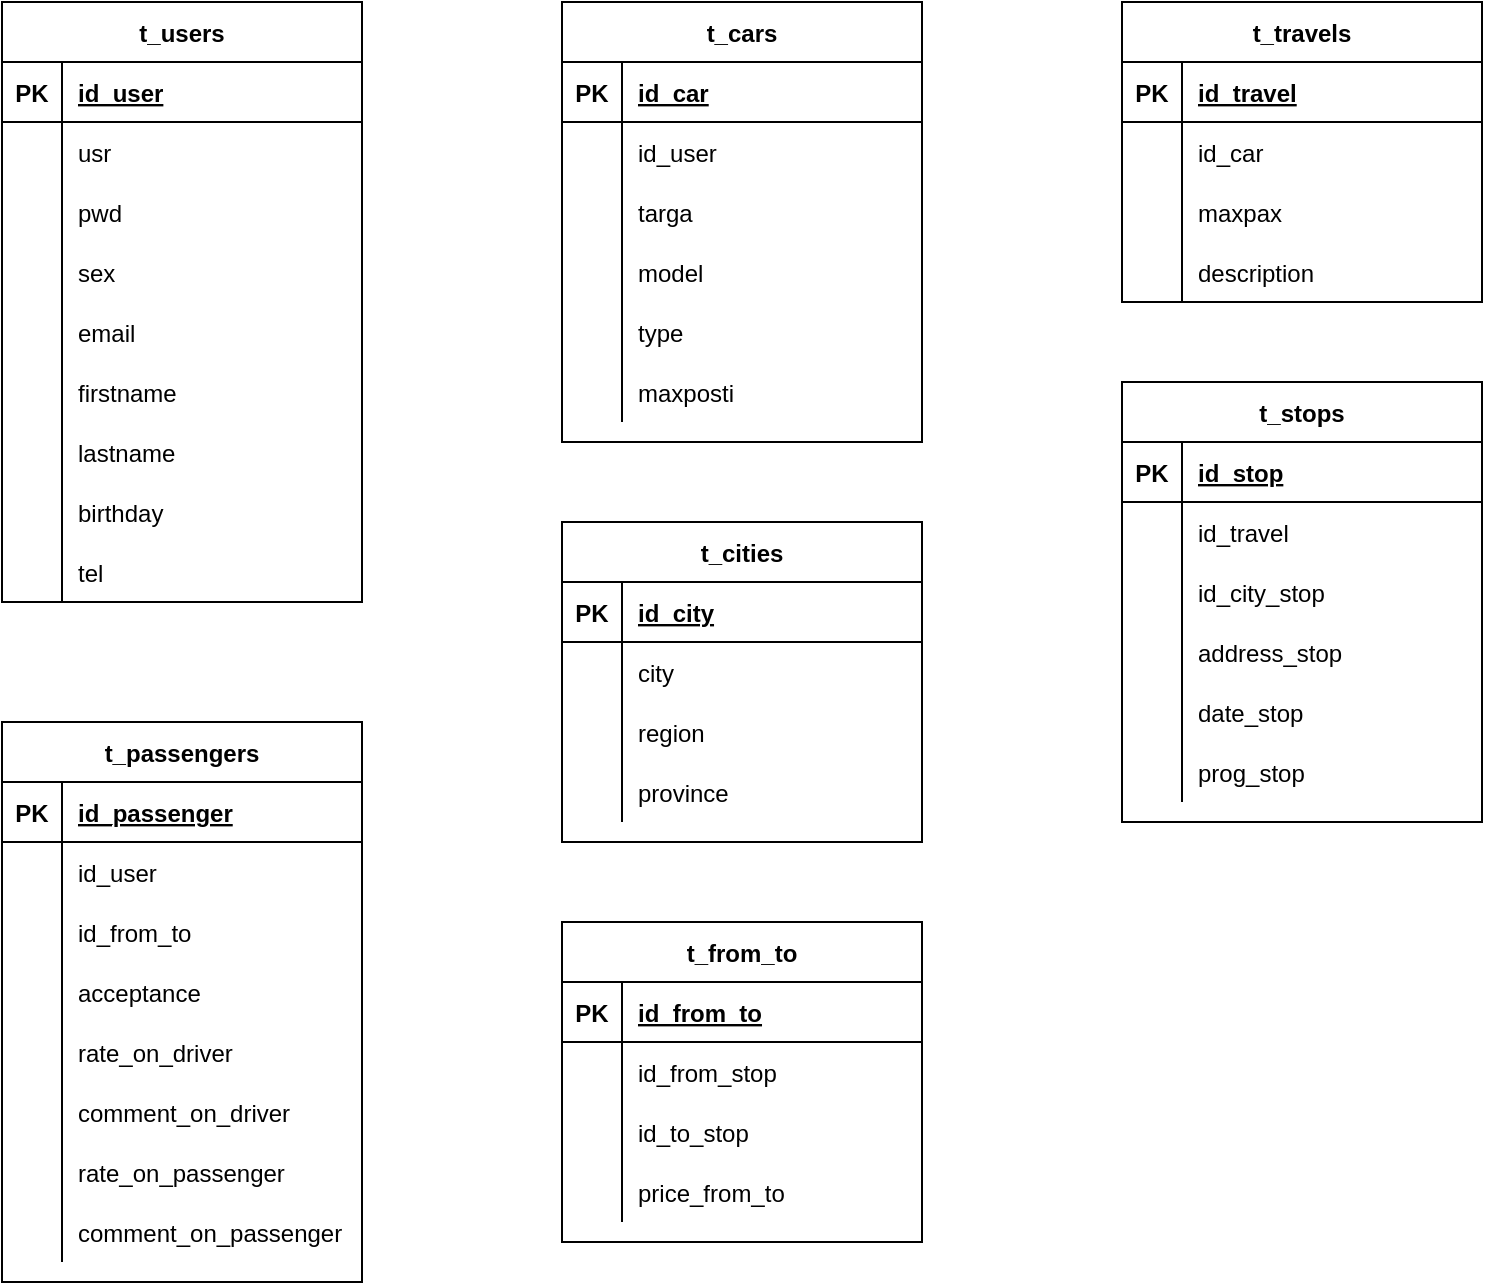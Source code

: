 <mxfile version="14.2.2" type="github"><diagram id="U3V49cINU4xlgrXbktg9" name="Page-1"><mxGraphModel dx="1350" dy="737" grid="1" gridSize="10" guides="1" tooltips="1" connect="1" arrows="1" fold="1" page="1" pageScale="1" pageWidth="827" pageHeight="1169" math="0" shadow="0"><root><mxCell id="LOBTxSA8r6iWvgAC89UQ-0"/><mxCell id="LOBTxSA8r6iWvgAC89UQ-1" parent="LOBTxSA8r6iWvgAC89UQ-0"/><mxCell id="zEpT7atOyI-yJvBCe4QE-1" value="t_users" style="shape=table;startSize=30;container=1;collapsible=1;childLayout=tableLayout;fixedRows=1;rowLines=0;fontStyle=1;align=center;resizeLast=1;" vertex="1" parent="LOBTxSA8r6iWvgAC89UQ-1"><mxGeometry x="40" y="40" width="180" height="300" as="geometry"/></mxCell><mxCell id="zEpT7atOyI-yJvBCe4QE-2" value="" style="shape=partialRectangle;collapsible=0;dropTarget=0;pointerEvents=0;fillColor=none;top=0;left=0;bottom=1;right=0;points=[[0,0.5],[1,0.5]];portConstraint=eastwest;" vertex="1" parent="zEpT7atOyI-yJvBCe4QE-1"><mxGeometry y="30" width="180" height="30" as="geometry"/></mxCell><mxCell id="zEpT7atOyI-yJvBCe4QE-3" value="PK" style="shape=partialRectangle;connectable=0;fillColor=none;top=0;left=0;bottom=0;right=0;fontStyle=1;overflow=hidden;" vertex="1" parent="zEpT7atOyI-yJvBCe4QE-2"><mxGeometry width="30" height="30" as="geometry"/></mxCell><mxCell id="zEpT7atOyI-yJvBCe4QE-4" value="id_user" style="shape=partialRectangle;connectable=0;fillColor=none;top=0;left=0;bottom=0;right=0;align=left;spacingLeft=6;fontStyle=5;overflow=hidden;" vertex="1" parent="zEpT7atOyI-yJvBCe4QE-2"><mxGeometry x="30" width="150" height="30" as="geometry"/></mxCell><mxCell id="zEpT7atOyI-yJvBCe4QE-5" value="" style="shape=partialRectangle;collapsible=0;dropTarget=0;pointerEvents=0;fillColor=none;top=0;left=0;bottom=0;right=0;points=[[0,0.5],[1,0.5]];portConstraint=eastwest;" vertex="1" parent="zEpT7atOyI-yJvBCe4QE-1"><mxGeometry y="60" width="180" height="30" as="geometry"/></mxCell><mxCell id="zEpT7atOyI-yJvBCe4QE-6" value="" style="shape=partialRectangle;connectable=0;fillColor=none;top=0;left=0;bottom=0;right=0;editable=1;overflow=hidden;" vertex="1" parent="zEpT7atOyI-yJvBCe4QE-5"><mxGeometry width="30" height="30" as="geometry"/></mxCell><mxCell id="zEpT7atOyI-yJvBCe4QE-7" value="usr" style="shape=partialRectangle;connectable=0;fillColor=none;top=0;left=0;bottom=0;right=0;align=left;spacingLeft=6;overflow=hidden;" vertex="1" parent="zEpT7atOyI-yJvBCe4QE-5"><mxGeometry x="30" width="150" height="30" as="geometry"/></mxCell><mxCell id="zEpT7atOyI-yJvBCe4QE-8" value="" style="shape=partialRectangle;collapsible=0;dropTarget=0;pointerEvents=0;fillColor=none;top=0;left=0;bottom=0;right=0;points=[[0,0.5],[1,0.5]];portConstraint=eastwest;" vertex="1" parent="zEpT7atOyI-yJvBCe4QE-1"><mxGeometry y="90" width="180" height="30" as="geometry"/></mxCell><mxCell id="zEpT7atOyI-yJvBCe4QE-9" value="" style="shape=partialRectangle;connectable=0;fillColor=none;top=0;left=0;bottom=0;right=0;editable=1;overflow=hidden;" vertex="1" parent="zEpT7atOyI-yJvBCe4QE-8"><mxGeometry width="30" height="30" as="geometry"/></mxCell><mxCell id="zEpT7atOyI-yJvBCe4QE-10" value="pwd" style="shape=partialRectangle;connectable=0;fillColor=none;top=0;left=0;bottom=0;right=0;align=left;spacingLeft=6;overflow=hidden;" vertex="1" parent="zEpT7atOyI-yJvBCe4QE-8"><mxGeometry x="30" width="150" height="30" as="geometry"/></mxCell><mxCell id="zEpT7atOyI-yJvBCe4QE-38" value="" style="shape=partialRectangle;collapsible=0;dropTarget=0;pointerEvents=0;fillColor=none;top=0;left=0;bottom=0;right=0;points=[[0,0.5],[1,0.5]];portConstraint=eastwest;" vertex="1" parent="zEpT7atOyI-yJvBCe4QE-1"><mxGeometry y="120" width="180" height="30" as="geometry"/></mxCell><mxCell id="zEpT7atOyI-yJvBCe4QE-39" value="" style="shape=partialRectangle;connectable=0;fillColor=none;top=0;left=0;bottom=0;right=0;editable=1;overflow=hidden;" vertex="1" parent="zEpT7atOyI-yJvBCe4QE-38"><mxGeometry width="30" height="30" as="geometry"/></mxCell><mxCell id="zEpT7atOyI-yJvBCe4QE-40" value="sex" style="shape=partialRectangle;connectable=0;fillColor=none;top=0;left=0;bottom=0;right=0;align=left;spacingLeft=6;overflow=hidden;" vertex="1" parent="zEpT7atOyI-yJvBCe4QE-38"><mxGeometry x="30" width="150" height="30" as="geometry"/></mxCell><mxCell id="zEpT7atOyI-yJvBCe4QE-50" value="" style="shape=partialRectangle;collapsible=0;dropTarget=0;pointerEvents=0;fillColor=none;top=0;left=0;bottom=0;right=0;points=[[0,0.5],[1,0.5]];portConstraint=eastwest;" vertex="1" parent="zEpT7atOyI-yJvBCe4QE-1"><mxGeometry y="150" width="180" height="30" as="geometry"/></mxCell><mxCell id="zEpT7atOyI-yJvBCe4QE-51" value="" style="shape=partialRectangle;connectable=0;fillColor=none;top=0;left=0;bottom=0;right=0;editable=1;overflow=hidden;" vertex="1" parent="zEpT7atOyI-yJvBCe4QE-50"><mxGeometry width="30" height="30" as="geometry"/></mxCell><mxCell id="zEpT7atOyI-yJvBCe4QE-52" value="email" style="shape=partialRectangle;connectable=0;fillColor=none;top=0;left=0;bottom=0;right=0;align=left;spacingLeft=6;overflow=hidden;" vertex="1" parent="zEpT7atOyI-yJvBCe4QE-50"><mxGeometry x="30" width="150" height="30" as="geometry"/></mxCell><mxCell id="zEpT7atOyI-yJvBCe4QE-11" value="" style="shape=partialRectangle;collapsible=0;dropTarget=0;pointerEvents=0;fillColor=none;top=0;left=0;bottom=0;right=0;points=[[0,0.5],[1,0.5]];portConstraint=eastwest;" vertex="1" parent="zEpT7atOyI-yJvBCe4QE-1"><mxGeometry y="180" width="180" height="30" as="geometry"/></mxCell><mxCell id="zEpT7atOyI-yJvBCe4QE-12" value="" style="shape=partialRectangle;connectable=0;fillColor=none;top=0;left=0;bottom=0;right=0;editable=1;overflow=hidden;" vertex="1" parent="zEpT7atOyI-yJvBCe4QE-11"><mxGeometry width="30" height="30" as="geometry"/></mxCell><mxCell id="zEpT7atOyI-yJvBCe4QE-13" value="firstname" style="shape=partialRectangle;connectable=0;fillColor=none;top=0;left=0;bottom=0;right=0;align=left;spacingLeft=6;overflow=hidden;" vertex="1" parent="zEpT7atOyI-yJvBCe4QE-11"><mxGeometry x="30" width="150" height="30" as="geometry"/></mxCell><mxCell id="zEpT7atOyI-yJvBCe4QE-35" value="" style="shape=partialRectangle;collapsible=0;dropTarget=0;pointerEvents=0;fillColor=none;top=0;left=0;bottom=0;right=0;points=[[0,0.5],[1,0.5]];portConstraint=eastwest;" vertex="1" parent="zEpT7atOyI-yJvBCe4QE-1"><mxGeometry y="210" width="180" height="30" as="geometry"/></mxCell><mxCell id="zEpT7atOyI-yJvBCe4QE-36" value="" style="shape=partialRectangle;connectable=0;fillColor=none;top=0;left=0;bottom=0;right=0;editable=1;overflow=hidden;" vertex="1" parent="zEpT7atOyI-yJvBCe4QE-35"><mxGeometry width="30" height="30" as="geometry"/></mxCell><mxCell id="zEpT7atOyI-yJvBCe4QE-37" value="lastname" style="shape=partialRectangle;connectable=0;fillColor=none;top=0;left=0;bottom=0;right=0;align=left;spacingLeft=6;overflow=hidden;" vertex="1" parent="zEpT7atOyI-yJvBCe4QE-35"><mxGeometry x="30" width="150" height="30" as="geometry"/></mxCell><mxCell id="zEpT7atOyI-yJvBCe4QE-41" value="" style="shape=partialRectangle;collapsible=0;dropTarget=0;pointerEvents=0;fillColor=none;top=0;left=0;bottom=0;right=0;points=[[0,0.5],[1,0.5]];portConstraint=eastwest;" vertex="1" parent="zEpT7atOyI-yJvBCe4QE-1"><mxGeometry y="240" width="180" height="30" as="geometry"/></mxCell><mxCell id="zEpT7atOyI-yJvBCe4QE-42" value="" style="shape=partialRectangle;connectable=0;fillColor=none;top=0;left=0;bottom=0;right=0;editable=1;overflow=hidden;" vertex="1" parent="zEpT7atOyI-yJvBCe4QE-41"><mxGeometry width="30" height="30" as="geometry"/></mxCell><mxCell id="zEpT7atOyI-yJvBCe4QE-43" value="birthday" style="shape=partialRectangle;connectable=0;fillColor=none;top=0;left=0;bottom=0;right=0;align=left;spacingLeft=6;overflow=hidden;" vertex="1" parent="zEpT7atOyI-yJvBCe4QE-41"><mxGeometry x="30" width="150" height="30" as="geometry"/></mxCell><mxCell id="zEpT7atOyI-yJvBCe4QE-103" value="" style="shape=partialRectangle;collapsible=0;dropTarget=0;pointerEvents=0;fillColor=none;top=0;left=0;bottom=0;right=0;points=[[0,0.5],[1,0.5]];portConstraint=eastwest;" vertex="1" parent="zEpT7atOyI-yJvBCe4QE-1"><mxGeometry y="270" width="180" height="30" as="geometry"/></mxCell><mxCell id="zEpT7atOyI-yJvBCe4QE-104" value="" style="shape=partialRectangle;connectable=0;fillColor=none;top=0;left=0;bottom=0;right=0;editable=1;overflow=hidden;" vertex="1" parent="zEpT7atOyI-yJvBCe4QE-103"><mxGeometry width="30" height="30" as="geometry"/></mxCell><mxCell id="zEpT7atOyI-yJvBCe4QE-105" value="tel" style="shape=partialRectangle;connectable=0;fillColor=none;top=0;left=0;bottom=0;right=0;align=left;spacingLeft=6;overflow=hidden;" vertex="1" parent="zEpT7atOyI-yJvBCe4QE-103"><mxGeometry x="30" width="150" height="30" as="geometry"/></mxCell><mxCell id="zEpT7atOyI-yJvBCe4QE-19" value="t_cars" style="shape=table;startSize=30;container=1;collapsible=1;childLayout=tableLayout;fixedRows=1;rowLines=0;fontStyle=1;align=center;resizeLast=1;" vertex="1" parent="LOBTxSA8r6iWvgAC89UQ-1"><mxGeometry x="320" y="40" width="180" height="220" as="geometry"/></mxCell><mxCell id="zEpT7atOyI-yJvBCe4QE-20" value="" style="shape=partialRectangle;collapsible=0;dropTarget=0;pointerEvents=0;fillColor=none;top=0;left=0;bottom=1;right=0;points=[[0,0.5],[1,0.5]];portConstraint=eastwest;" vertex="1" parent="zEpT7atOyI-yJvBCe4QE-19"><mxGeometry y="30" width="180" height="30" as="geometry"/></mxCell><mxCell id="zEpT7atOyI-yJvBCe4QE-21" value="PK" style="shape=partialRectangle;connectable=0;fillColor=none;top=0;left=0;bottom=0;right=0;fontStyle=1;overflow=hidden;" vertex="1" parent="zEpT7atOyI-yJvBCe4QE-20"><mxGeometry width="30" height="30" as="geometry"/></mxCell><mxCell id="zEpT7atOyI-yJvBCe4QE-22" value="id_car" style="shape=partialRectangle;connectable=0;fillColor=none;top=0;left=0;bottom=0;right=0;align=left;spacingLeft=6;fontStyle=5;overflow=hidden;" vertex="1" parent="zEpT7atOyI-yJvBCe4QE-20"><mxGeometry x="30" width="150" height="30" as="geometry"/></mxCell><mxCell id="zEpT7atOyI-yJvBCe4QE-23" value="" style="shape=partialRectangle;collapsible=0;dropTarget=0;pointerEvents=0;fillColor=none;top=0;left=0;bottom=0;right=0;points=[[0,0.5],[1,0.5]];portConstraint=eastwest;" vertex="1" parent="zEpT7atOyI-yJvBCe4QE-19"><mxGeometry y="60" width="180" height="30" as="geometry"/></mxCell><mxCell id="zEpT7atOyI-yJvBCe4QE-24" value="" style="shape=partialRectangle;connectable=0;fillColor=none;top=0;left=0;bottom=0;right=0;editable=1;overflow=hidden;" vertex="1" parent="zEpT7atOyI-yJvBCe4QE-23"><mxGeometry width="30" height="30" as="geometry"/></mxCell><mxCell id="zEpT7atOyI-yJvBCe4QE-25" value="id_user" style="shape=partialRectangle;connectable=0;fillColor=none;top=0;left=0;bottom=0;right=0;align=left;spacingLeft=6;overflow=hidden;" vertex="1" parent="zEpT7atOyI-yJvBCe4QE-23"><mxGeometry x="30" width="150" height="30" as="geometry"/></mxCell><mxCell id="zEpT7atOyI-yJvBCe4QE-26" value="" style="shape=partialRectangle;collapsible=0;dropTarget=0;pointerEvents=0;fillColor=none;top=0;left=0;bottom=0;right=0;points=[[0,0.5],[1,0.5]];portConstraint=eastwest;" vertex="1" parent="zEpT7atOyI-yJvBCe4QE-19"><mxGeometry y="90" width="180" height="30" as="geometry"/></mxCell><mxCell id="zEpT7atOyI-yJvBCe4QE-27" value="" style="shape=partialRectangle;connectable=0;fillColor=none;top=0;left=0;bottom=0;right=0;editable=1;overflow=hidden;" vertex="1" parent="zEpT7atOyI-yJvBCe4QE-26"><mxGeometry width="30" height="30" as="geometry"/></mxCell><mxCell id="zEpT7atOyI-yJvBCe4QE-28" value="targa" style="shape=partialRectangle;connectable=0;fillColor=none;top=0;left=0;bottom=0;right=0;align=left;spacingLeft=6;overflow=hidden;" vertex="1" parent="zEpT7atOyI-yJvBCe4QE-26"><mxGeometry x="30" width="150" height="30" as="geometry"/></mxCell><mxCell id="zEpT7atOyI-yJvBCe4QE-29" value="" style="shape=partialRectangle;collapsible=0;dropTarget=0;pointerEvents=0;fillColor=none;top=0;left=0;bottom=0;right=0;points=[[0,0.5],[1,0.5]];portConstraint=eastwest;" vertex="1" parent="zEpT7atOyI-yJvBCe4QE-19"><mxGeometry y="120" width="180" height="30" as="geometry"/></mxCell><mxCell id="zEpT7atOyI-yJvBCe4QE-30" value="" style="shape=partialRectangle;connectable=0;fillColor=none;top=0;left=0;bottom=0;right=0;editable=1;overflow=hidden;" vertex="1" parent="zEpT7atOyI-yJvBCe4QE-29"><mxGeometry width="30" height="30" as="geometry"/></mxCell><mxCell id="zEpT7atOyI-yJvBCe4QE-31" value="model" style="shape=partialRectangle;connectable=0;fillColor=none;top=0;left=0;bottom=0;right=0;align=left;spacingLeft=6;overflow=hidden;" vertex="1" parent="zEpT7atOyI-yJvBCe4QE-29"><mxGeometry x="30" width="150" height="30" as="geometry"/></mxCell><mxCell id="zEpT7atOyI-yJvBCe4QE-44" value="" style="shape=partialRectangle;collapsible=0;dropTarget=0;pointerEvents=0;fillColor=none;top=0;left=0;bottom=0;right=0;points=[[0,0.5],[1,0.5]];portConstraint=eastwest;" vertex="1" parent="zEpT7atOyI-yJvBCe4QE-19"><mxGeometry y="150" width="180" height="30" as="geometry"/></mxCell><mxCell id="zEpT7atOyI-yJvBCe4QE-45" value="" style="shape=partialRectangle;connectable=0;fillColor=none;top=0;left=0;bottom=0;right=0;editable=1;overflow=hidden;" vertex="1" parent="zEpT7atOyI-yJvBCe4QE-44"><mxGeometry width="30" height="30" as="geometry"/></mxCell><mxCell id="zEpT7atOyI-yJvBCe4QE-46" value="type" style="shape=partialRectangle;connectable=0;fillColor=none;top=0;left=0;bottom=0;right=0;align=left;spacingLeft=6;overflow=hidden;" vertex="1" parent="zEpT7atOyI-yJvBCe4QE-44"><mxGeometry x="30" width="150" height="30" as="geometry"/></mxCell><mxCell id="zEpT7atOyI-yJvBCe4QE-47" value="" style="shape=partialRectangle;collapsible=0;dropTarget=0;pointerEvents=0;fillColor=none;top=0;left=0;bottom=0;right=0;points=[[0,0.5],[1,0.5]];portConstraint=eastwest;" vertex="1" parent="zEpT7atOyI-yJvBCe4QE-19"><mxGeometry y="180" width="180" height="30" as="geometry"/></mxCell><mxCell id="zEpT7atOyI-yJvBCe4QE-48" value="" style="shape=partialRectangle;connectable=0;fillColor=none;top=0;left=0;bottom=0;right=0;editable=1;overflow=hidden;" vertex="1" parent="zEpT7atOyI-yJvBCe4QE-47"><mxGeometry width="30" height="30" as="geometry"/></mxCell><mxCell id="zEpT7atOyI-yJvBCe4QE-49" value="maxposti" style="shape=partialRectangle;connectable=0;fillColor=none;top=0;left=0;bottom=0;right=0;align=left;spacingLeft=6;overflow=hidden;" vertex="1" parent="zEpT7atOyI-yJvBCe4QE-47"><mxGeometry x="30" width="150" height="30" as="geometry"/></mxCell><mxCell id="zEpT7atOyI-yJvBCe4QE-53" value="t_travels" style="shape=table;startSize=30;container=1;collapsible=1;childLayout=tableLayout;fixedRows=1;rowLines=0;fontStyle=1;align=center;resizeLast=1;" vertex="1" parent="LOBTxSA8r6iWvgAC89UQ-1"><mxGeometry x="600" y="40" width="180" height="150" as="geometry"/></mxCell><mxCell id="zEpT7atOyI-yJvBCe4QE-54" value="" style="shape=partialRectangle;collapsible=0;dropTarget=0;pointerEvents=0;fillColor=none;top=0;left=0;bottom=1;right=0;points=[[0,0.5],[1,0.5]];portConstraint=eastwest;" vertex="1" parent="zEpT7atOyI-yJvBCe4QE-53"><mxGeometry y="30" width="180" height="30" as="geometry"/></mxCell><mxCell id="zEpT7atOyI-yJvBCe4QE-55" value="PK" style="shape=partialRectangle;connectable=0;fillColor=none;top=0;left=0;bottom=0;right=0;fontStyle=1;overflow=hidden;" vertex="1" parent="zEpT7atOyI-yJvBCe4QE-54"><mxGeometry width="30" height="30" as="geometry"/></mxCell><mxCell id="zEpT7atOyI-yJvBCe4QE-56" value="id_travel" style="shape=partialRectangle;connectable=0;fillColor=none;top=0;left=0;bottom=0;right=0;align=left;spacingLeft=6;fontStyle=5;overflow=hidden;" vertex="1" parent="zEpT7atOyI-yJvBCe4QE-54"><mxGeometry x="30" width="150" height="30" as="geometry"/></mxCell><mxCell id="zEpT7atOyI-yJvBCe4QE-100" value="" style="shape=partialRectangle;collapsible=0;dropTarget=0;pointerEvents=0;fillColor=none;top=0;left=0;bottom=0;right=0;points=[[0,0.5],[1,0.5]];portConstraint=eastwest;" vertex="1" parent="zEpT7atOyI-yJvBCe4QE-53"><mxGeometry y="60" width="180" height="30" as="geometry"/></mxCell><mxCell id="zEpT7atOyI-yJvBCe4QE-101" value="" style="shape=partialRectangle;connectable=0;fillColor=none;top=0;left=0;bottom=0;right=0;editable=1;overflow=hidden;" vertex="1" parent="zEpT7atOyI-yJvBCe4QE-100"><mxGeometry width="30" height="30" as="geometry"/></mxCell><mxCell id="zEpT7atOyI-yJvBCe4QE-102" value="id_car" style="shape=partialRectangle;connectable=0;fillColor=none;top=0;left=0;bottom=0;right=0;align=left;spacingLeft=6;overflow=hidden;" vertex="1" parent="zEpT7atOyI-yJvBCe4QE-100"><mxGeometry x="30" width="150" height="30" as="geometry"/></mxCell><mxCell id="zEpT7atOyI-yJvBCe4QE-106" value="" style="shape=partialRectangle;collapsible=0;dropTarget=0;pointerEvents=0;fillColor=none;top=0;left=0;bottom=0;right=0;points=[[0,0.5],[1,0.5]];portConstraint=eastwest;" vertex="1" parent="zEpT7atOyI-yJvBCe4QE-53"><mxGeometry y="90" width="180" height="30" as="geometry"/></mxCell><mxCell id="zEpT7atOyI-yJvBCe4QE-107" value="" style="shape=partialRectangle;connectable=0;fillColor=none;top=0;left=0;bottom=0;right=0;editable=1;overflow=hidden;" vertex="1" parent="zEpT7atOyI-yJvBCe4QE-106"><mxGeometry width="30" height="30" as="geometry"/></mxCell><mxCell id="zEpT7atOyI-yJvBCe4QE-108" value="maxpax" style="shape=partialRectangle;connectable=0;fillColor=none;top=0;left=0;bottom=0;right=0;align=left;spacingLeft=6;overflow=hidden;" vertex="1" parent="zEpT7atOyI-yJvBCe4QE-106"><mxGeometry x="30" width="150" height="30" as="geometry"/></mxCell><mxCell id="zEpT7atOyI-yJvBCe4QE-57" value="" style="shape=partialRectangle;collapsible=0;dropTarget=0;pointerEvents=0;fillColor=none;top=0;left=0;bottom=0;right=0;points=[[0,0.5],[1,0.5]];portConstraint=eastwest;" vertex="1" parent="zEpT7atOyI-yJvBCe4QE-53"><mxGeometry y="120" width="180" height="30" as="geometry"/></mxCell><mxCell id="zEpT7atOyI-yJvBCe4QE-58" value="" style="shape=partialRectangle;connectable=0;fillColor=none;top=0;left=0;bottom=0;right=0;editable=1;overflow=hidden;" vertex="1" parent="zEpT7atOyI-yJvBCe4QE-57"><mxGeometry width="30" height="30" as="geometry"/></mxCell><mxCell id="zEpT7atOyI-yJvBCe4QE-59" value="description" style="shape=partialRectangle;connectable=0;fillColor=none;top=0;left=0;bottom=0;right=0;align=left;spacingLeft=6;overflow=hidden;" vertex="1" parent="zEpT7atOyI-yJvBCe4QE-57"><mxGeometry x="30" width="150" height="30" as="geometry"/></mxCell><mxCell id="zEpT7atOyI-yJvBCe4QE-109" value="t_cities" style="shape=table;startSize=30;container=1;collapsible=1;childLayout=tableLayout;fixedRows=1;rowLines=0;fontStyle=1;align=center;resizeLast=1;" vertex="1" parent="LOBTxSA8r6iWvgAC89UQ-1"><mxGeometry x="320" y="300" width="180" height="160" as="geometry"/></mxCell><mxCell id="zEpT7atOyI-yJvBCe4QE-110" value="" style="shape=partialRectangle;collapsible=0;dropTarget=0;pointerEvents=0;fillColor=none;top=0;left=0;bottom=1;right=0;points=[[0,0.5],[1,0.5]];portConstraint=eastwest;" vertex="1" parent="zEpT7atOyI-yJvBCe4QE-109"><mxGeometry y="30" width="180" height="30" as="geometry"/></mxCell><mxCell id="zEpT7atOyI-yJvBCe4QE-111" value="PK" style="shape=partialRectangle;connectable=0;fillColor=none;top=0;left=0;bottom=0;right=0;fontStyle=1;overflow=hidden;" vertex="1" parent="zEpT7atOyI-yJvBCe4QE-110"><mxGeometry width="30" height="30" as="geometry"/></mxCell><mxCell id="zEpT7atOyI-yJvBCe4QE-112" value="id_city" style="shape=partialRectangle;connectable=0;fillColor=none;top=0;left=0;bottom=0;right=0;align=left;spacingLeft=6;fontStyle=5;overflow=hidden;" vertex="1" parent="zEpT7atOyI-yJvBCe4QE-110"><mxGeometry x="30" width="150" height="30" as="geometry"/></mxCell><mxCell id="zEpT7atOyI-yJvBCe4QE-113" value="" style="shape=partialRectangle;collapsible=0;dropTarget=0;pointerEvents=0;fillColor=none;top=0;left=0;bottom=0;right=0;points=[[0,0.5],[1,0.5]];portConstraint=eastwest;" vertex="1" parent="zEpT7atOyI-yJvBCe4QE-109"><mxGeometry y="60" width="180" height="30" as="geometry"/></mxCell><mxCell id="zEpT7atOyI-yJvBCe4QE-114" value="" style="shape=partialRectangle;connectable=0;fillColor=none;top=0;left=0;bottom=0;right=0;editable=1;overflow=hidden;" vertex="1" parent="zEpT7atOyI-yJvBCe4QE-113"><mxGeometry width="30" height="30" as="geometry"/></mxCell><mxCell id="zEpT7atOyI-yJvBCe4QE-115" value="city" style="shape=partialRectangle;connectable=0;fillColor=none;top=0;left=0;bottom=0;right=0;align=left;spacingLeft=6;overflow=hidden;" vertex="1" parent="zEpT7atOyI-yJvBCe4QE-113"><mxGeometry x="30" width="150" height="30" as="geometry"/></mxCell><mxCell id="zEpT7atOyI-yJvBCe4QE-116" value="" style="shape=partialRectangle;collapsible=0;dropTarget=0;pointerEvents=0;fillColor=none;top=0;left=0;bottom=0;right=0;points=[[0,0.5],[1,0.5]];portConstraint=eastwest;" vertex="1" parent="zEpT7atOyI-yJvBCe4QE-109"><mxGeometry y="90" width="180" height="30" as="geometry"/></mxCell><mxCell id="zEpT7atOyI-yJvBCe4QE-117" value="" style="shape=partialRectangle;connectable=0;fillColor=none;top=0;left=0;bottom=0;right=0;editable=1;overflow=hidden;" vertex="1" parent="zEpT7atOyI-yJvBCe4QE-116"><mxGeometry width="30" height="30" as="geometry"/></mxCell><mxCell id="zEpT7atOyI-yJvBCe4QE-118" value="region" style="shape=partialRectangle;connectable=0;fillColor=none;top=0;left=0;bottom=0;right=0;align=left;spacingLeft=6;overflow=hidden;" vertex="1" parent="zEpT7atOyI-yJvBCe4QE-116"><mxGeometry x="30" width="150" height="30" as="geometry"/></mxCell><mxCell id="zEpT7atOyI-yJvBCe4QE-119" value="" style="shape=partialRectangle;collapsible=0;dropTarget=0;pointerEvents=0;fillColor=none;top=0;left=0;bottom=0;right=0;points=[[0,0.5],[1,0.5]];portConstraint=eastwest;" vertex="1" parent="zEpT7atOyI-yJvBCe4QE-109"><mxGeometry y="120" width="180" height="30" as="geometry"/></mxCell><mxCell id="zEpT7atOyI-yJvBCe4QE-120" value="" style="shape=partialRectangle;connectable=0;fillColor=none;top=0;left=0;bottom=0;right=0;editable=1;overflow=hidden;" vertex="1" parent="zEpT7atOyI-yJvBCe4QE-119"><mxGeometry width="30" height="30" as="geometry"/></mxCell><mxCell id="zEpT7atOyI-yJvBCe4QE-121" value="province" style="shape=partialRectangle;connectable=0;fillColor=none;top=0;left=0;bottom=0;right=0;align=left;spacingLeft=6;overflow=hidden;" vertex="1" parent="zEpT7atOyI-yJvBCe4QE-119"><mxGeometry x="30" width="150" height="30" as="geometry"/></mxCell><mxCell id="zEpT7atOyI-yJvBCe4QE-135" value="t_passengers" style="shape=table;startSize=30;container=1;collapsible=1;childLayout=tableLayout;fixedRows=1;rowLines=0;fontStyle=1;align=center;resizeLast=1;" vertex="1" parent="LOBTxSA8r6iWvgAC89UQ-1"><mxGeometry x="40" y="400" width="180" height="280" as="geometry"/></mxCell><mxCell id="zEpT7atOyI-yJvBCe4QE-136" value="" style="shape=partialRectangle;collapsible=0;dropTarget=0;pointerEvents=0;fillColor=none;top=0;left=0;bottom=1;right=0;points=[[0,0.5],[1,0.5]];portConstraint=eastwest;" vertex="1" parent="zEpT7atOyI-yJvBCe4QE-135"><mxGeometry y="30" width="180" height="30" as="geometry"/></mxCell><mxCell id="zEpT7atOyI-yJvBCe4QE-137" value="PK" style="shape=partialRectangle;connectable=0;fillColor=none;top=0;left=0;bottom=0;right=0;fontStyle=1;overflow=hidden;" vertex="1" parent="zEpT7atOyI-yJvBCe4QE-136"><mxGeometry width="30" height="30" as="geometry"/></mxCell><mxCell id="zEpT7atOyI-yJvBCe4QE-138" value="id_passenger" style="shape=partialRectangle;connectable=0;fillColor=none;top=0;left=0;bottom=0;right=0;align=left;spacingLeft=6;fontStyle=5;overflow=hidden;" vertex="1" parent="zEpT7atOyI-yJvBCe4QE-136"><mxGeometry x="30" width="150" height="30" as="geometry"/></mxCell><mxCell id="zEpT7atOyI-yJvBCe4QE-139" value="" style="shape=partialRectangle;collapsible=0;dropTarget=0;pointerEvents=0;fillColor=none;top=0;left=0;bottom=0;right=0;points=[[0,0.5],[1,0.5]];portConstraint=eastwest;" vertex="1" parent="zEpT7atOyI-yJvBCe4QE-135"><mxGeometry y="60" width="180" height="30" as="geometry"/></mxCell><mxCell id="zEpT7atOyI-yJvBCe4QE-140" value="" style="shape=partialRectangle;connectable=0;fillColor=none;top=0;left=0;bottom=0;right=0;editable=1;overflow=hidden;" vertex="1" parent="zEpT7atOyI-yJvBCe4QE-139"><mxGeometry width="30" height="30" as="geometry"/></mxCell><mxCell id="zEpT7atOyI-yJvBCe4QE-141" value="id_user" style="shape=partialRectangle;connectable=0;fillColor=none;top=0;left=0;bottom=0;right=0;align=left;spacingLeft=6;overflow=hidden;" vertex="1" parent="zEpT7atOyI-yJvBCe4QE-139"><mxGeometry x="30" width="150" height="30" as="geometry"/></mxCell><mxCell id="zEpT7atOyI-yJvBCe4QE-142" value="" style="shape=partialRectangle;collapsible=0;dropTarget=0;pointerEvents=0;fillColor=none;top=0;left=0;bottom=0;right=0;points=[[0,0.5],[1,0.5]];portConstraint=eastwest;" vertex="1" parent="zEpT7atOyI-yJvBCe4QE-135"><mxGeometry y="90" width="180" height="30" as="geometry"/></mxCell><mxCell id="zEpT7atOyI-yJvBCe4QE-143" value="" style="shape=partialRectangle;connectable=0;fillColor=none;top=0;left=0;bottom=0;right=0;editable=1;overflow=hidden;" vertex="1" parent="zEpT7atOyI-yJvBCe4QE-142"><mxGeometry width="30" height="30" as="geometry"/></mxCell><mxCell id="zEpT7atOyI-yJvBCe4QE-144" value="id_from_to" style="shape=partialRectangle;connectable=0;fillColor=none;top=0;left=0;bottom=0;right=0;align=left;spacingLeft=6;overflow=hidden;" vertex="1" parent="zEpT7atOyI-yJvBCe4QE-142"><mxGeometry x="30" width="150" height="30" as="geometry"/></mxCell><mxCell id="zEpT7atOyI-yJvBCe4QE-145" value="" style="shape=partialRectangle;collapsible=0;dropTarget=0;pointerEvents=0;fillColor=none;top=0;left=0;bottom=0;right=0;points=[[0,0.5],[1,0.5]];portConstraint=eastwest;" vertex="1" parent="zEpT7atOyI-yJvBCe4QE-135"><mxGeometry y="120" width="180" height="30" as="geometry"/></mxCell><mxCell id="zEpT7atOyI-yJvBCe4QE-146" value="" style="shape=partialRectangle;connectable=0;fillColor=none;top=0;left=0;bottom=0;right=0;editable=1;overflow=hidden;" vertex="1" parent="zEpT7atOyI-yJvBCe4QE-145"><mxGeometry width="30" height="30" as="geometry"/></mxCell><mxCell id="zEpT7atOyI-yJvBCe4QE-147" value="acceptance" style="shape=partialRectangle;connectable=0;fillColor=none;top=0;left=0;bottom=0;right=0;align=left;spacingLeft=6;overflow=hidden;" vertex="1" parent="zEpT7atOyI-yJvBCe4QE-145"><mxGeometry x="30" width="150" height="30" as="geometry"/></mxCell><mxCell id="zEpT7atOyI-yJvBCe4QE-148" value="" style="shape=partialRectangle;collapsible=0;dropTarget=0;pointerEvents=0;fillColor=none;top=0;left=0;bottom=0;right=0;points=[[0,0.5],[1,0.5]];portConstraint=eastwest;" vertex="1" parent="zEpT7atOyI-yJvBCe4QE-135"><mxGeometry y="150" width="180" height="30" as="geometry"/></mxCell><mxCell id="zEpT7atOyI-yJvBCe4QE-149" value="" style="shape=partialRectangle;connectable=0;fillColor=none;top=0;left=0;bottom=0;right=0;editable=1;overflow=hidden;" vertex="1" parent="zEpT7atOyI-yJvBCe4QE-148"><mxGeometry width="30" height="30" as="geometry"/></mxCell><mxCell id="zEpT7atOyI-yJvBCe4QE-150" value="rate_on_driver" style="shape=partialRectangle;connectable=0;fillColor=none;top=0;left=0;bottom=0;right=0;align=left;spacingLeft=6;overflow=hidden;" vertex="1" parent="zEpT7atOyI-yJvBCe4QE-148"><mxGeometry x="30" width="150" height="30" as="geometry"/></mxCell><mxCell id="zEpT7atOyI-yJvBCe4QE-151" value="" style="shape=partialRectangle;collapsible=0;dropTarget=0;pointerEvents=0;fillColor=none;top=0;left=0;bottom=0;right=0;points=[[0,0.5],[1,0.5]];portConstraint=eastwest;" vertex="1" parent="zEpT7atOyI-yJvBCe4QE-135"><mxGeometry y="180" width="180" height="30" as="geometry"/></mxCell><mxCell id="zEpT7atOyI-yJvBCe4QE-152" value="" style="shape=partialRectangle;connectable=0;fillColor=none;top=0;left=0;bottom=0;right=0;editable=1;overflow=hidden;" vertex="1" parent="zEpT7atOyI-yJvBCe4QE-151"><mxGeometry width="30" height="30" as="geometry"/></mxCell><mxCell id="zEpT7atOyI-yJvBCe4QE-153" value="comment_on_driver" style="shape=partialRectangle;connectable=0;fillColor=none;top=0;left=0;bottom=0;right=0;align=left;spacingLeft=6;overflow=hidden;" vertex="1" parent="zEpT7atOyI-yJvBCe4QE-151"><mxGeometry x="30" width="150" height="30" as="geometry"/></mxCell><mxCell id="zEpT7atOyI-yJvBCe4QE-154" value="" style="shape=partialRectangle;collapsible=0;dropTarget=0;pointerEvents=0;fillColor=none;top=0;left=0;bottom=0;right=0;points=[[0,0.5],[1,0.5]];portConstraint=eastwest;" vertex="1" parent="zEpT7atOyI-yJvBCe4QE-135"><mxGeometry y="210" width="180" height="30" as="geometry"/></mxCell><mxCell id="zEpT7atOyI-yJvBCe4QE-155" value="" style="shape=partialRectangle;connectable=0;fillColor=none;top=0;left=0;bottom=0;right=0;editable=1;overflow=hidden;" vertex="1" parent="zEpT7atOyI-yJvBCe4QE-154"><mxGeometry width="30" height="30" as="geometry"/></mxCell><mxCell id="zEpT7atOyI-yJvBCe4QE-156" value="rate_on_passenger" style="shape=partialRectangle;connectable=0;fillColor=none;top=0;left=0;bottom=0;right=0;align=left;spacingLeft=6;overflow=hidden;" vertex="1" parent="zEpT7atOyI-yJvBCe4QE-154"><mxGeometry x="30" width="150" height="30" as="geometry"/></mxCell><mxCell id="zEpT7atOyI-yJvBCe4QE-157" value="" style="shape=partialRectangle;collapsible=0;dropTarget=0;pointerEvents=0;fillColor=none;top=0;left=0;bottom=0;right=0;points=[[0,0.5],[1,0.5]];portConstraint=eastwest;" vertex="1" parent="zEpT7atOyI-yJvBCe4QE-135"><mxGeometry y="240" width="180" height="30" as="geometry"/></mxCell><mxCell id="zEpT7atOyI-yJvBCe4QE-158" value="" style="shape=partialRectangle;connectable=0;fillColor=none;top=0;left=0;bottom=0;right=0;editable=1;overflow=hidden;" vertex="1" parent="zEpT7atOyI-yJvBCe4QE-157"><mxGeometry width="30" height="30" as="geometry"/></mxCell><mxCell id="zEpT7atOyI-yJvBCe4QE-159" value="comment_on_passenger" style="shape=partialRectangle;connectable=0;fillColor=none;top=0;left=0;bottom=0;right=0;align=left;spacingLeft=6;overflow=hidden;" vertex="1" parent="zEpT7atOyI-yJvBCe4QE-157"><mxGeometry x="30" width="150" height="30" as="geometry"/></mxCell><mxCell id="zEpT7atOyI-yJvBCe4QE-166" value="t_stops" style="shape=table;startSize=30;container=1;collapsible=1;childLayout=tableLayout;fixedRows=1;rowLines=0;fontStyle=1;align=center;resizeLast=1;" vertex="1" parent="LOBTxSA8r6iWvgAC89UQ-1"><mxGeometry x="600" y="230" width="180" height="220" as="geometry"/></mxCell><mxCell id="zEpT7atOyI-yJvBCe4QE-167" value="" style="shape=partialRectangle;collapsible=0;dropTarget=0;pointerEvents=0;fillColor=none;top=0;left=0;bottom=1;right=0;points=[[0,0.5],[1,0.5]];portConstraint=eastwest;" vertex="1" parent="zEpT7atOyI-yJvBCe4QE-166"><mxGeometry y="30" width="180" height="30" as="geometry"/></mxCell><mxCell id="zEpT7atOyI-yJvBCe4QE-168" value="PK" style="shape=partialRectangle;connectable=0;fillColor=none;top=0;left=0;bottom=0;right=0;fontStyle=1;overflow=hidden;" vertex="1" parent="zEpT7atOyI-yJvBCe4QE-167"><mxGeometry width="30" height="30" as="geometry"/></mxCell><mxCell id="zEpT7atOyI-yJvBCe4QE-169" value="id_stop" style="shape=partialRectangle;connectable=0;fillColor=none;top=0;left=0;bottom=0;right=0;align=left;spacingLeft=6;fontStyle=5;overflow=hidden;" vertex="1" parent="zEpT7atOyI-yJvBCe4QE-167"><mxGeometry x="30" width="150" height="30" as="geometry"/></mxCell><mxCell id="zEpT7atOyI-yJvBCe4QE-170" value="" style="shape=partialRectangle;collapsible=0;dropTarget=0;pointerEvents=0;fillColor=none;top=0;left=0;bottom=0;right=0;points=[[0,0.5],[1,0.5]];portConstraint=eastwest;" vertex="1" parent="zEpT7atOyI-yJvBCe4QE-166"><mxGeometry y="60" width="180" height="30" as="geometry"/></mxCell><mxCell id="zEpT7atOyI-yJvBCe4QE-171" value="" style="shape=partialRectangle;connectable=0;fillColor=none;top=0;left=0;bottom=0;right=0;editable=1;overflow=hidden;" vertex="1" parent="zEpT7atOyI-yJvBCe4QE-170"><mxGeometry width="30" height="30" as="geometry"/></mxCell><mxCell id="zEpT7atOyI-yJvBCe4QE-172" value="id_travel" style="shape=partialRectangle;connectable=0;fillColor=none;top=0;left=0;bottom=0;right=0;align=left;spacingLeft=6;overflow=hidden;" vertex="1" parent="zEpT7atOyI-yJvBCe4QE-170"><mxGeometry x="30" width="150" height="30" as="geometry"/></mxCell><mxCell id="zEpT7atOyI-yJvBCe4QE-173" value="" style="shape=partialRectangle;collapsible=0;dropTarget=0;pointerEvents=0;fillColor=none;top=0;left=0;bottom=0;right=0;points=[[0,0.5],[1,0.5]];portConstraint=eastwest;" vertex="1" parent="zEpT7atOyI-yJvBCe4QE-166"><mxGeometry y="90" width="180" height="30" as="geometry"/></mxCell><mxCell id="zEpT7atOyI-yJvBCe4QE-174" value="" style="shape=partialRectangle;connectable=0;fillColor=none;top=0;left=0;bottom=0;right=0;editable=1;overflow=hidden;" vertex="1" parent="zEpT7atOyI-yJvBCe4QE-173"><mxGeometry width="30" height="30" as="geometry"/></mxCell><mxCell id="zEpT7atOyI-yJvBCe4QE-175" value="id_city_stop" style="shape=partialRectangle;connectable=0;fillColor=none;top=0;left=0;bottom=0;right=0;align=left;spacingLeft=6;overflow=hidden;" vertex="1" parent="zEpT7atOyI-yJvBCe4QE-173"><mxGeometry x="30" width="150" height="30" as="geometry"/></mxCell><mxCell id="zEpT7atOyI-yJvBCe4QE-176" value="" style="shape=partialRectangle;collapsible=0;dropTarget=0;pointerEvents=0;fillColor=none;top=0;left=0;bottom=0;right=0;points=[[0,0.5],[1,0.5]];portConstraint=eastwest;" vertex="1" parent="zEpT7atOyI-yJvBCe4QE-166"><mxGeometry y="120" width="180" height="30" as="geometry"/></mxCell><mxCell id="zEpT7atOyI-yJvBCe4QE-177" value="" style="shape=partialRectangle;connectable=0;fillColor=none;top=0;left=0;bottom=0;right=0;editable=1;overflow=hidden;" vertex="1" parent="zEpT7atOyI-yJvBCe4QE-176"><mxGeometry width="30" height="30" as="geometry"/></mxCell><mxCell id="zEpT7atOyI-yJvBCe4QE-178" value="address_stop" style="shape=partialRectangle;connectable=0;fillColor=none;top=0;left=0;bottom=0;right=0;align=left;spacingLeft=6;overflow=hidden;" vertex="1" parent="zEpT7atOyI-yJvBCe4QE-176"><mxGeometry x="30" width="150" height="30" as="geometry"/></mxCell><mxCell id="zEpT7atOyI-yJvBCe4QE-179" value="" style="shape=partialRectangle;collapsible=0;dropTarget=0;pointerEvents=0;fillColor=none;top=0;left=0;bottom=0;right=0;points=[[0,0.5],[1,0.5]];portConstraint=eastwest;" vertex="1" parent="zEpT7atOyI-yJvBCe4QE-166"><mxGeometry y="150" width="180" height="30" as="geometry"/></mxCell><mxCell id="zEpT7atOyI-yJvBCe4QE-180" value="" style="shape=partialRectangle;connectable=0;fillColor=none;top=0;left=0;bottom=0;right=0;editable=1;overflow=hidden;" vertex="1" parent="zEpT7atOyI-yJvBCe4QE-179"><mxGeometry width="30" height="30" as="geometry"/></mxCell><mxCell id="zEpT7atOyI-yJvBCe4QE-181" value="date_stop" style="shape=partialRectangle;connectable=0;fillColor=none;top=0;left=0;bottom=0;right=0;align=left;spacingLeft=6;overflow=hidden;" vertex="1" parent="zEpT7atOyI-yJvBCe4QE-179"><mxGeometry x="30" width="150" height="30" as="geometry"/></mxCell><mxCell id="zEpT7atOyI-yJvBCe4QE-185" value="" style="shape=partialRectangle;collapsible=0;dropTarget=0;pointerEvents=0;fillColor=none;top=0;left=0;bottom=0;right=0;points=[[0,0.5],[1,0.5]];portConstraint=eastwest;" vertex="1" parent="zEpT7atOyI-yJvBCe4QE-166"><mxGeometry y="180" width="180" height="30" as="geometry"/></mxCell><mxCell id="zEpT7atOyI-yJvBCe4QE-186" value="" style="shape=partialRectangle;connectable=0;fillColor=none;top=0;left=0;bottom=0;right=0;editable=1;overflow=hidden;" vertex="1" parent="zEpT7atOyI-yJvBCe4QE-185"><mxGeometry width="30" height="30" as="geometry"/></mxCell><mxCell id="zEpT7atOyI-yJvBCe4QE-187" value="prog_stop" style="shape=partialRectangle;connectable=0;fillColor=none;top=0;left=0;bottom=0;right=0;align=left;spacingLeft=6;overflow=hidden;" vertex="1" parent="zEpT7atOyI-yJvBCe4QE-185"><mxGeometry x="30" width="150" height="30" as="geometry"/></mxCell><mxCell id="zEpT7atOyI-yJvBCe4QE-188" value="t_from_to" style="shape=table;startSize=30;container=1;collapsible=1;childLayout=tableLayout;fixedRows=1;rowLines=0;fontStyle=1;align=center;resizeLast=1;" vertex="1" parent="LOBTxSA8r6iWvgAC89UQ-1"><mxGeometry x="320" y="500" width="180" height="160" as="geometry"/></mxCell><mxCell id="zEpT7atOyI-yJvBCe4QE-189" value="" style="shape=partialRectangle;collapsible=0;dropTarget=0;pointerEvents=0;fillColor=none;top=0;left=0;bottom=1;right=0;points=[[0,0.5],[1,0.5]];portConstraint=eastwest;" vertex="1" parent="zEpT7atOyI-yJvBCe4QE-188"><mxGeometry y="30" width="180" height="30" as="geometry"/></mxCell><mxCell id="zEpT7atOyI-yJvBCe4QE-190" value="PK" style="shape=partialRectangle;connectable=0;fillColor=none;top=0;left=0;bottom=0;right=0;fontStyle=1;overflow=hidden;" vertex="1" parent="zEpT7atOyI-yJvBCe4QE-189"><mxGeometry width="30" height="30" as="geometry"/></mxCell><mxCell id="zEpT7atOyI-yJvBCe4QE-191" value="id_from_to" style="shape=partialRectangle;connectable=0;fillColor=none;top=0;left=0;bottom=0;right=0;align=left;spacingLeft=6;fontStyle=5;overflow=hidden;" vertex="1" parent="zEpT7atOyI-yJvBCe4QE-189"><mxGeometry x="30" width="150" height="30" as="geometry"/></mxCell><mxCell id="zEpT7atOyI-yJvBCe4QE-192" value="" style="shape=partialRectangle;collapsible=0;dropTarget=0;pointerEvents=0;fillColor=none;top=0;left=0;bottom=0;right=0;points=[[0,0.5],[1,0.5]];portConstraint=eastwest;" vertex="1" parent="zEpT7atOyI-yJvBCe4QE-188"><mxGeometry y="60" width="180" height="30" as="geometry"/></mxCell><mxCell id="zEpT7atOyI-yJvBCe4QE-193" value="" style="shape=partialRectangle;connectable=0;fillColor=none;top=0;left=0;bottom=0;right=0;editable=1;overflow=hidden;" vertex="1" parent="zEpT7atOyI-yJvBCe4QE-192"><mxGeometry width="30" height="30" as="geometry"/></mxCell><mxCell id="zEpT7atOyI-yJvBCe4QE-194" value="id_from_stop" style="shape=partialRectangle;connectable=0;fillColor=none;top=0;left=0;bottom=0;right=0;align=left;spacingLeft=6;overflow=hidden;" vertex="1" parent="zEpT7atOyI-yJvBCe4QE-192"><mxGeometry x="30" width="150" height="30" as="geometry"/></mxCell><mxCell id="zEpT7atOyI-yJvBCe4QE-195" value="" style="shape=partialRectangle;collapsible=0;dropTarget=0;pointerEvents=0;fillColor=none;top=0;left=0;bottom=0;right=0;points=[[0,0.5],[1,0.5]];portConstraint=eastwest;" vertex="1" parent="zEpT7atOyI-yJvBCe4QE-188"><mxGeometry y="90" width="180" height="30" as="geometry"/></mxCell><mxCell id="zEpT7atOyI-yJvBCe4QE-196" value="" style="shape=partialRectangle;connectable=0;fillColor=none;top=0;left=0;bottom=0;right=0;editable=1;overflow=hidden;" vertex="1" parent="zEpT7atOyI-yJvBCe4QE-195"><mxGeometry width="30" height="30" as="geometry"/></mxCell><mxCell id="zEpT7atOyI-yJvBCe4QE-197" value="id_to_stop" style="shape=partialRectangle;connectable=0;fillColor=none;top=0;left=0;bottom=0;right=0;align=left;spacingLeft=6;overflow=hidden;" vertex="1" parent="zEpT7atOyI-yJvBCe4QE-195"><mxGeometry x="30" width="150" height="30" as="geometry"/></mxCell><mxCell id="zEpT7atOyI-yJvBCe4QE-198" value="" style="shape=partialRectangle;collapsible=0;dropTarget=0;pointerEvents=0;fillColor=none;top=0;left=0;bottom=0;right=0;points=[[0,0.5],[1,0.5]];portConstraint=eastwest;" vertex="1" parent="zEpT7atOyI-yJvBCe4QE-188"><mxGeometry y="120" width="180" height="30" as="geometry"/></mxCell><mxCell id="zEpT7atOyI-yJvBCe4QE-199" value="" style="shape=partialRectangle;connectable=0;fillColor=none;top=0;left=0;bottom=0;right=0;editable=1;overflow=hidden;" vertex="1" parent="zEpT7atOyI-yJvBCe4QE-198"><mxGeometry width="30" height="30" as="geometry"/></mxCell><mxCell id="zEpT7atOyI-yJvBCe4QE-200" value="price_from_to" style="shape=partialRectangle;connectable=0;fillColor=none;top=0;left=0;bottom=0;right=0;align=left;spacingLeft=6;overflow=hidden;" vertex="1" parent="zEpT7atOyI-yJvBCe4QE-198"><mxGeometry x="30" width="150" height="30" as="geometry"/></mxCell></root></mxGraphModel></diagram></mxfile>
